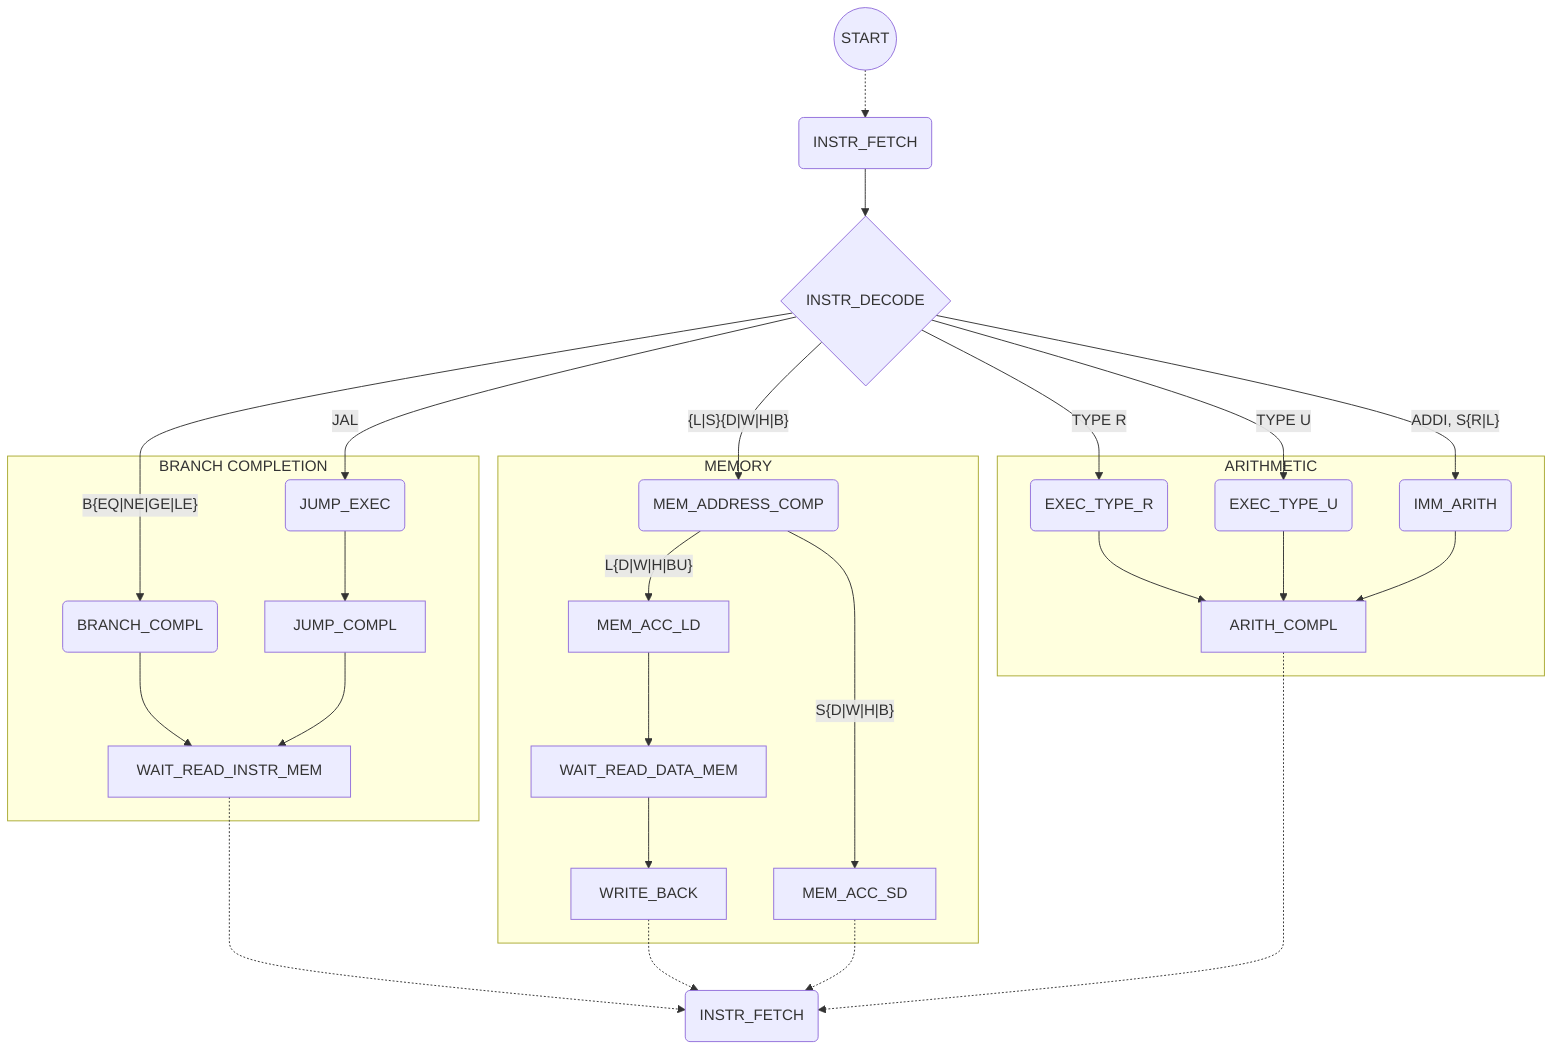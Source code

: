 graph TD
START((START)) -.-> INSTR_FETCH(INSTR_FETCH)

INSTR_FETCH --> INSTR_DECODE{INSTR_DECODE}

INSTR_DECODE -->|"{L|S}{D|W|H|B}"| MEM_ADDRESS_COMP(MEM_ADDRESS_COMP)
INSTR_DECODE -->|"ADDI, S{R|L}"| IMM_ARITH(IMM_ARITH)
INSTR_DECODE -->|"TYPE R"| EXEC_TYPE_R(EXEC_TYPE_R)
INSTR_DECODE -->|"TYPE U"| EXEC_TYPE_U(EXEC_TYPE_U)
INSTR_DECODE -->|"B{EQ|NE|GE|LE}"| BRANCH_COMPL(BRANCH_COMPL)
INSTR_DECODE -->|"JAL"| JUMP_EXEC(JUMP_EXEC)

subgraph MEMORY
    MEM_ADDRESS_COMP -->|"L{D|W|H|BU}"| MEM_ACC_LD
    MEM_ADDRESS_COMP -->|"S{D|W|H|B}"| MEM_ACC_SD
    MEM_ACC_LD --> WAIT_READ_DATA_MEM
    WAIT_READ_DATA_MEM --> WRITE_BACK
end

subgraph ARITHMETIC
    EXEC_TYPE_R --> ARITH_COMPL
    EXEC_TYPE_U --> ARITH_COMPL
    IMM_ARITH   --> ARITH_COMPL
end

subgraph BRANCH COMPLETION
    BRANCH_COMPL --> WAIT_READ_INSTR_MEM
    JUMP_EXEC --> JUMP_COMPL
    JUMP_COMPL --> WAIT_READ_INSTR_MEM
end

WAIT_READ_INSTR_MEM -.-> f(INSTR_FETCH)
WRITE_BACK -.-> f
MEM_ACC_SD -.-> f
ARITH_COMPL -.-> f